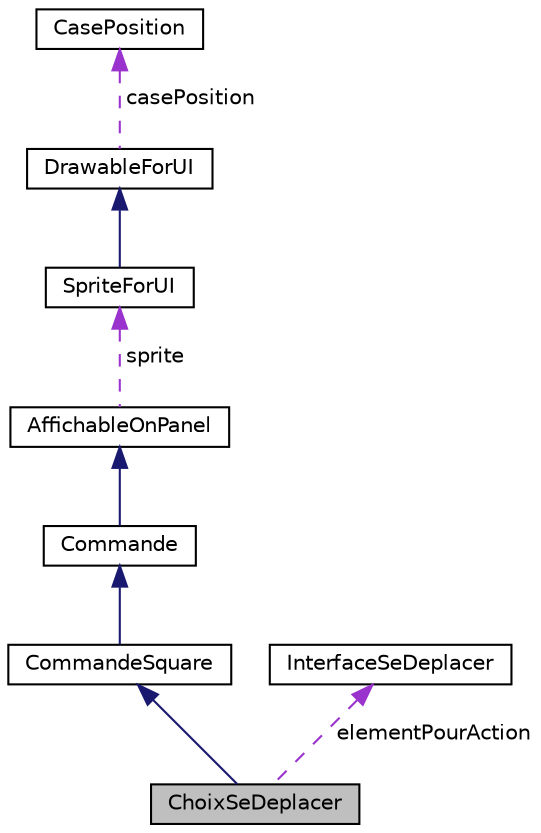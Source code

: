 digraph "ChoixSeDeplacer"
{
 // LATEX_PDF_SIZE
  edge [fontname="Helvetica",fontsize="10",labelfontname="Helvetica",labelfontsize="10"];
  node [fontname="Helvetica",fontsize="10",shape=record];
  Node1 [label="ChoixSeDeplacer",height=0.2,width=0.4,color="black", fillcolor="grey75", style="filled", fontcolor="black",tooltip="permet de choisir de deplacer une instance de InterfaceSeDeplacer /!\\ S'ASSURER que elementPourAction..."];
  Node2 -> Node1 [dir="back",color="midnightblue",fontsize="10",style="solid",fontname="Helvetica"];
  Node2 [label="CommandeSquare",height=0.2,width=0.4,color="black", fillcolor="white", style="filled",URL="$class_commande_square.html",tooltip="commande qu'on peut rajouter en bas à gauche du Dahsboard et qui sont carrees le dashBoard va se char..."];
  Node3 -> Node2 [dir="back",color="midnightblue",fontsize="10",style="solid",fontname="Helvetica"];
  Node3 [label="Commande",height=0.2,width=0.4,color="black", fillcolor="white", style="filled",URL="$class_commande.html",tooltip="classe abstraite permettant de creer des commandes"];
  Node4 -> Node3 [dir="back",color="midnightblue",fontsize="10",style="solid",fontname="Helvetica"];
  Node4 [label="AffichableOnPanel",height=0.2,width=0.4,color="black", fillcolor="white", style="filled",URL="$class_affichable_on_panel.html",tooltip="Classe abstraite qui permet a une classe d'etre affichable de facon fixe sur le panel elle gere le de..."];
  Node5 -> Node4 [dir="back",color="darkorchid3",fontsize="10",style="dashed",label=" sprite" ,fontname="Helvetica"];
  Node5 [label="SpriteForUI",height=0.2,width=0.4,color="black", fillcolor="white", style="filled",URL="$class_sprite_for_u_i.html",tooltip="Classe qui permet de créer un sprite pour l'interface utilisateur  comme implemente DrawableForUI,..."];
  Node6 -> Node5 [dir="back",color="midnightblue",fontsize="10",style="solid",fontname="Helvetica"];
  Node6 [label="DrawableForUI",height=0.2,width=0.4,color="black", fillcolor="white", style="filled",URL="$class_drawable_for_u_i.html",tooltip="Classe abstraite pour cree des objets affichables sur la fenetre de jeu,  il peuvent suivre les mouve..."];
  Node7 -> Node6 [dir="back",color="darkorchid3",fontsize="10",style="dashed",label=" casePosition" ,fontname="Helvetica"];
  Node7 [label="CasePosition",height=0.2,width=0.4,color="black", fillcolor="white", style="filled",URL="$class_case_position.html",tooltip="position d'une case sur le plateau"];
  Node8 -> Node1 [dir="back",color="darkorchid3",fontsize="10",style="dashed",label=" elementPourAction" ,fontname="Helvetica"];
  Node8 [label="InterfaceSeDeplacer",height=0.2,width=0.4,color="black", fillcolor="white", style="filled",URL="$class_interface_se_deplacer.html",tooltip="A implementer sur un ElementJoueur si il peut se deplacer  Ajouter commande ChoixSeDeplacer a la list..."];
}
